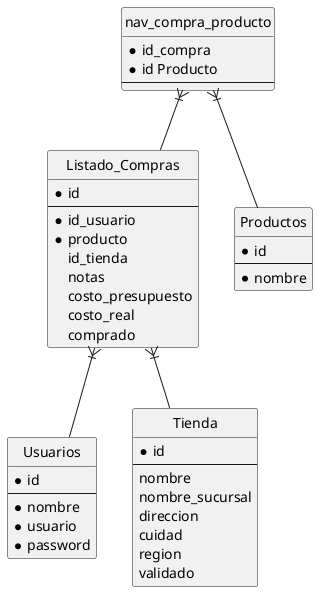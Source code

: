 @startuml Modelos-Dark
  hide circle

  entity "Usuarios" as usuarios {
    * id
    --
    * nombre
    * usuario
    * password
  }

  entity "Listado_Compras" as compras {
    * id
    --
    * id_usuario
    * producto
    id_tienda
    notas
    costo_presupuesto
    costo_real
    comprado  
  }

  entity "nav_compra_producto"  as nav_cp {
    * id_compra
    * id Producto
    --
  }  

  entity "Productos" as productos {
    * id
    --
    * nombre
  }

  entity "Tienda" as tiendas {
    * id
    --
    nombre
    nombre_sucursal
    direccion
    cuidad 
    region
    validado 
  }

  ' -------------------------------------------

  compras }|-- usuarios

  
  nav_cp }|-- compras
  nav_cp }|-- productos

  compras }|-- tiendas


@enduml

